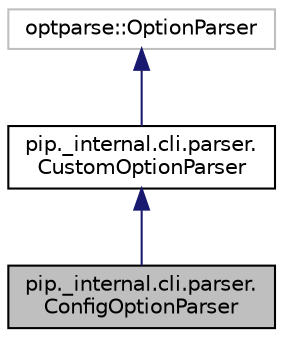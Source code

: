 digraph "pip._internal.cli.parser.ConfigOptionParser"
{
 // LATEX_PDF_SIZE
  edge [fontname="Helvetica",fontsize="10",labelfontname="Helvetica",labelfontsize="10"];
  node [fontname="Helvetica",fontsize="10",shape=record];
  Node1 [label="pip._internal.cli.parser.\lConfigOptionParser",height=0.2,width=0.4,color="black", fillcolor="grey75", style="filled", fontcolor="black",tooltip=" "];
  Node2 -> Node1 [dir="back",color="midnightblue",fontsize="10",style="solid"];
  Node2 [label="pip._internal.cli.parser.\lCustomOptionParser",height=0.2,width=0.4,color="black", fillcolor="white", style="filled",URL="$classpip_1_1__internal_1_1cli_1_1parser_1_1CustomOptionParser.html",tooltip=" "];
  Node3 -> Node2 [dir="back",color="midnightblue",fontsize="10",style="solid"];
  Node3 [label="optparse::OptionParser",height=0.2,width=0.4,color="grey75", fillcolor="white", style="filled",tooltip=" "];
}
